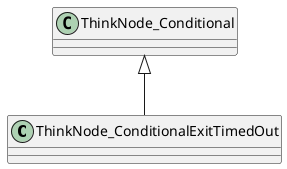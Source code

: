 @startuml
class ThinkNode_ConditionalExitTimedOut {
}
ThinkNode_Conditional <|-- ThinkNode_ConditionalExitTimedOut
@enduml

